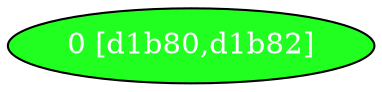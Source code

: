 diGraph libnss3{
	libnss3_0  [style=filled fillcolor="#20FF20" fontcolor="#ffffff" shape=oval label="0 [d1b80,d1b82]"]


}